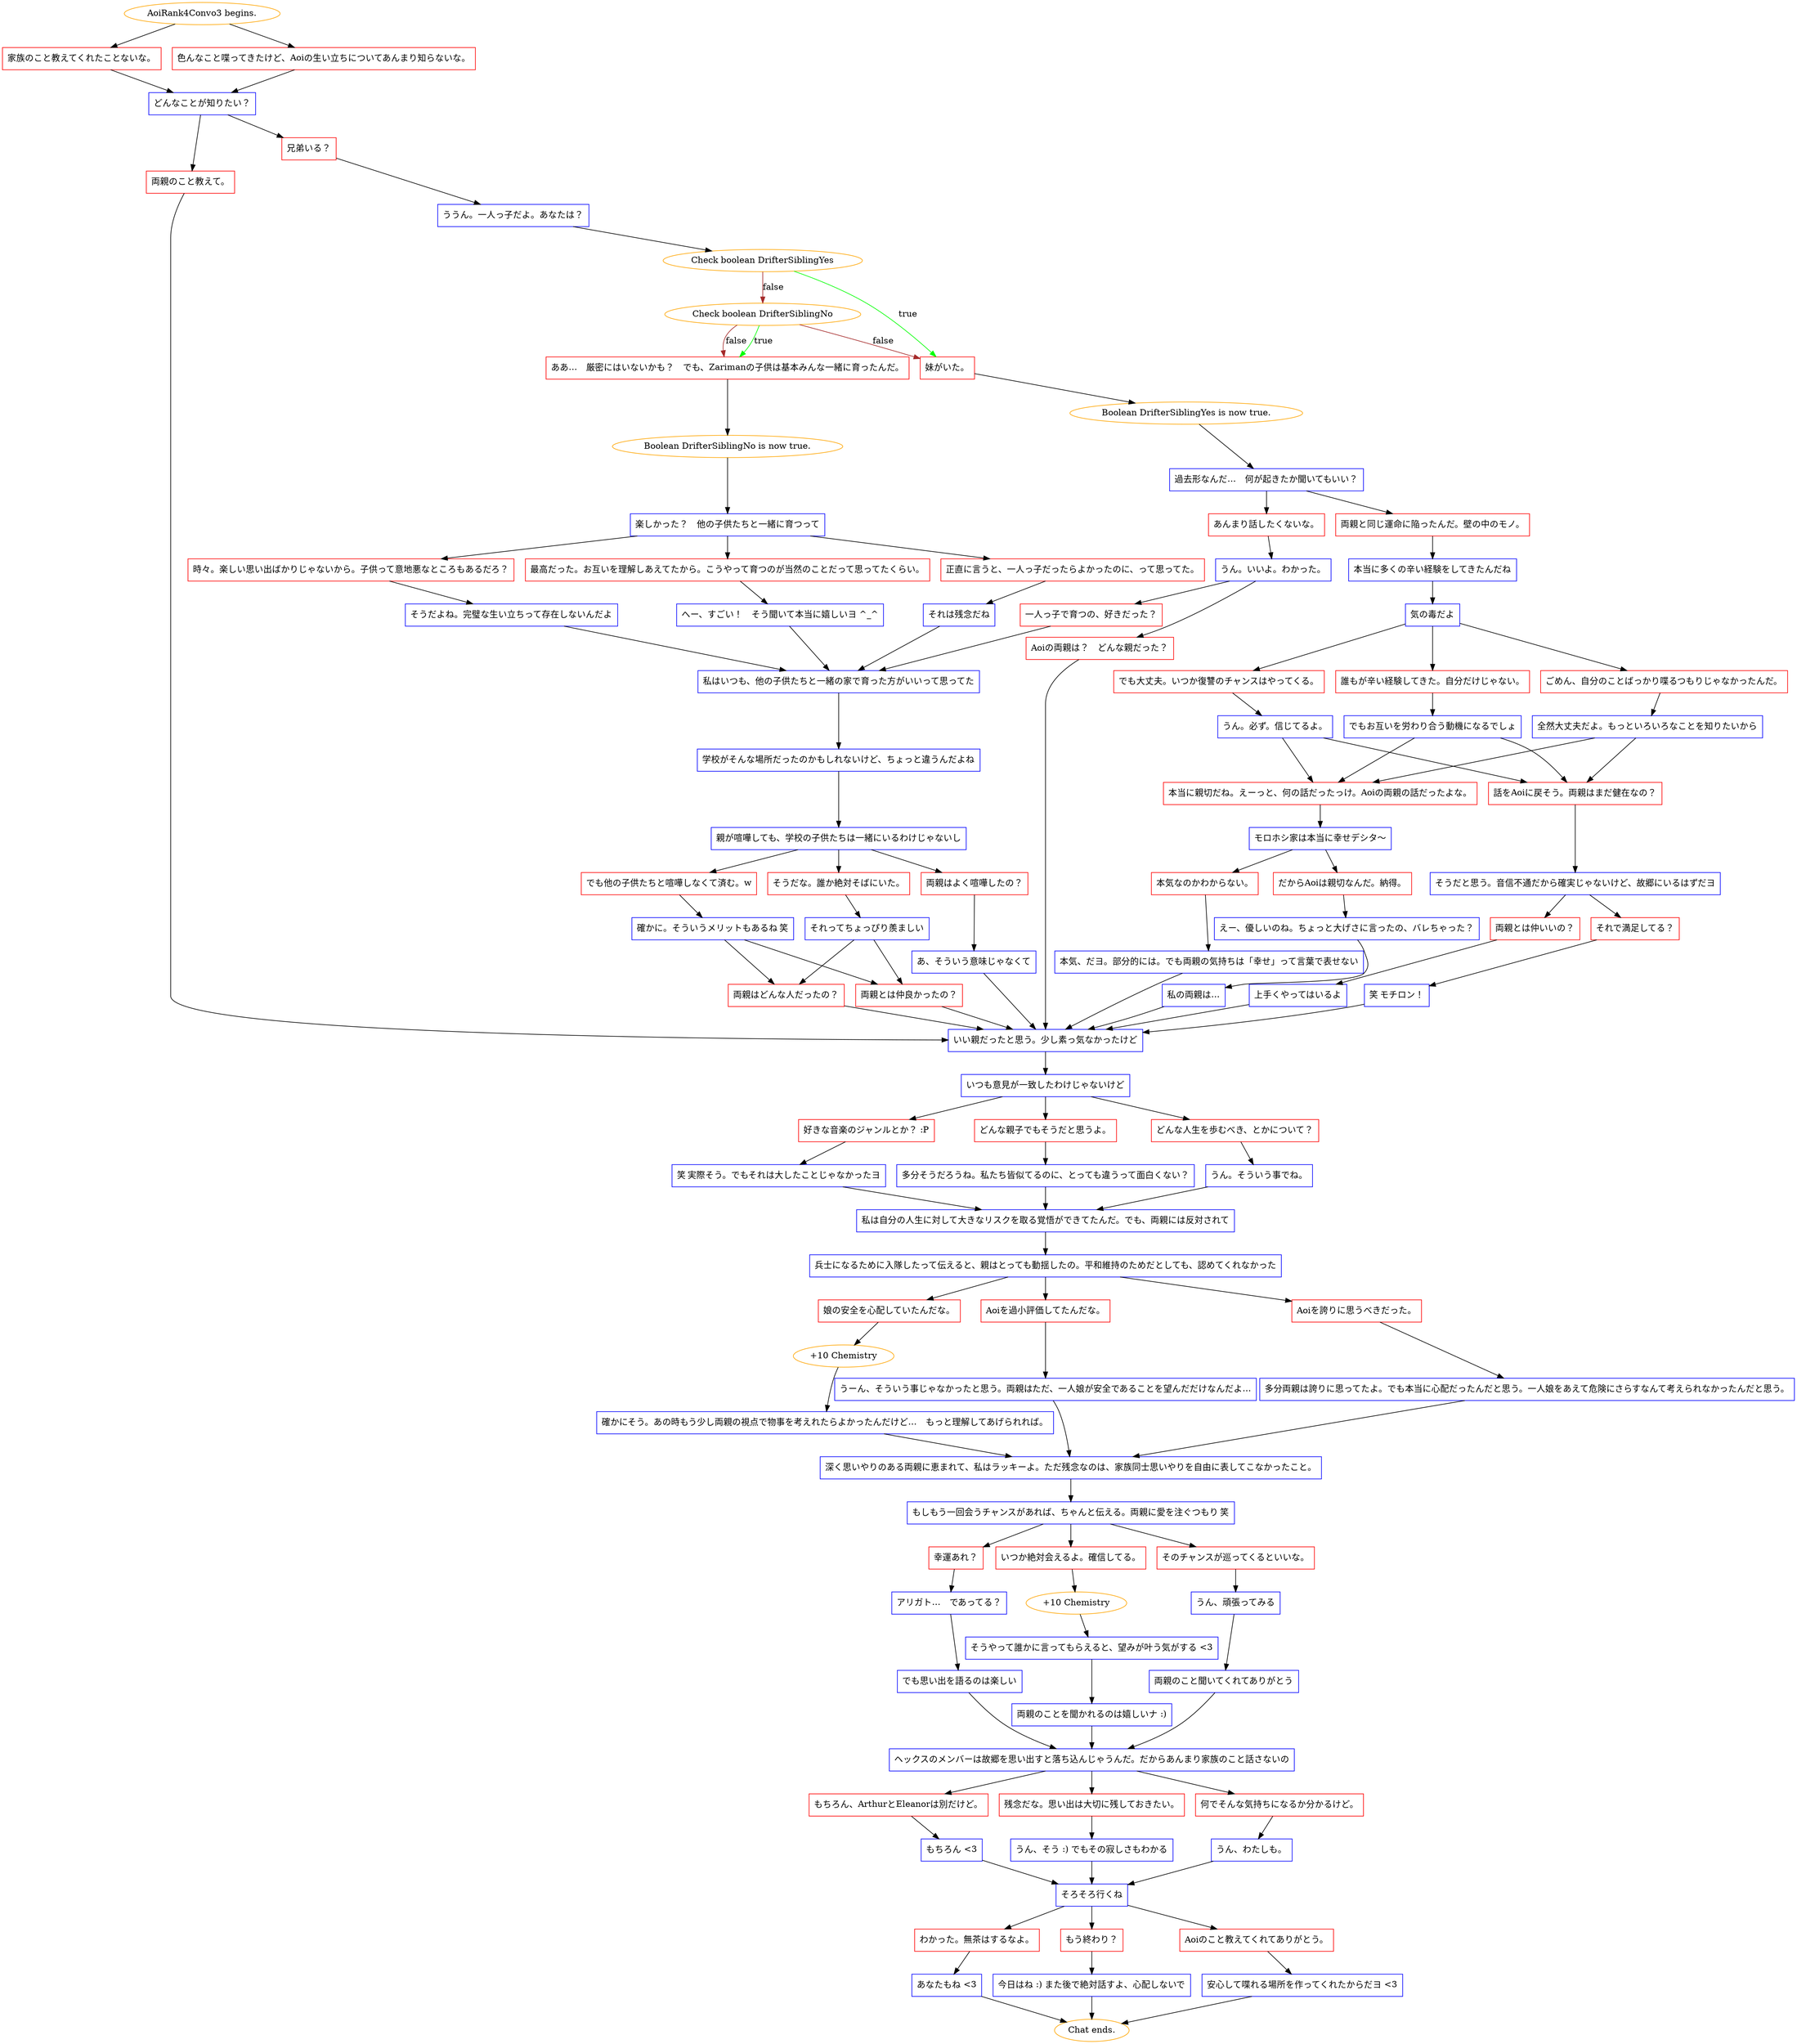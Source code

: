digraph {
	"AoiRank4Convo3 begins." [color=orange];
		"AoiRank4Convo3 begins." -> j2510248577;
		"AoiRank4Convo3 begins." -> j2283573902;
	j2510248577 [label="家族のこと教えてくれたことないな。",shape=box,color=red];
		j2510248577 -> j112322168;
	j2283573902 [label="色んなこと喋ってきたけど、Aoiの生い立ちについてあんまり知らないな。",shape=box,color=red];
		j2283573902 -> j112322168;
	j112322168 [label="どんなことが知りたい？",shape=box,color=blue];
		j112322168 -> j1535568505;
		j112322168 -> j590563651;
	j1535568505 [label="両親のこと教えて。",shape=box,color=red];
		j1535568505 -> j454121493;
	j590563651 [label="兄弟いる？",shape=box,color=red];
		j590563651 -> j1308339739;
	j454121493 [label="いい親だったと思う。少し素っ気なかったけど",shape=box,color=blue];
		j454121493 -> j3809488469;
	j1308339739 [label="ううん。一人っ子だよ。あなたは？",shape=box,color=blue];
		j1308339739 -> j1687579898;
	j3809488469 [label="いつも意見が一致したわけじゃないけど",shape=box,color=blue];
		j3809488469 -> j3824777658;
		j3809488469 -> j1306571690;
		j3809488469 -> j2654365283;
	j1687579898 [label="Check boolean DrifterSiblingYes",color=orange];
		j1687579898 -> j2377782159 [label=true,color=green];
		j1687579898 -> j2219238961 [label=false,color=brown];
	j3824777658 [label="好きな音楽のジャンルとか？ :P",shape=box,color=red];
		j3824777658 -> j2449207916;
	j1306571690 [label="どんな親子でもそうだと思うよ。",shape=box,color=red];
		j1306571690 -> j2226985901;
	j2654365283 [label="どんな人生を歩むべき、とかについて？",shape=box,color=red];
		j2654365283 -> j2254449200;
	j2377782159 [label="妹がいた。",shape=box,color=red];
		j2377782159 -> j1496960526;
	j2219238961 [label="Check boolean DrifterSiblingNo",color=orange];
		j2219238961 -> j3958627539 [label=true,color=green];
		j2219238961 -> j2377782159 [label=false,color=brown];
		j2219238961 -> j3958627539 [label=false,color=brown];
	j2449207916 [label="笑 実際そう。でもそれは大したことじゃなかったヨ",shape=box,color=blue];
		j2449207916 -> j638115682;
	j2226985901 [label="多分そうだろうね。私たち皆似てるのに、とっても違うって面白くない？",shape=box,color=blue];
		j2226985901 -> j638115682;
	j2254449200 [label="うん。そういう事でね。",shape=box,color=blue];
		j2254449200 -> j638115682;
	j1496960526 [label="Boolean DrifterSiblingYes is now true.",color=orange];
		j1496960526 -> j2166301748;
	j3958627539 [label="ああ…　厳密にはいないかも？　でも、Zarimanの子供は基本みんな一緒に育ったんだ。",shape=box,color=red];
		j3958627539 -> j2250173267;
	j638115682 [label="私は自分の人生に対して大きなリスクを取る覚悟ができてたんだ。でも、両親には反対されて",shape=box,color=blue];
		j638115682 -> j4048234260;
	j2166301748 [label="過去形なんだ…　何が起きたか聞いてもいい？",shape=box,color=blue];
		j2166301748 -> j158656961;
		j2166301748 -> j226098126;
	j2250173267 [label="Boolean DrifterSiblingNo is now true.",color=orange];
		j2250173267 -> j1174328658;
	j4048234260 [label="兵士になるために入隊したって伝えると、親はとっても動揺したの。平和維持のためだとしても、認めてくれなかった",shape=box,color=blue];
		j4048234260 -> j2525393853;
		j4048234260 -> j490099347;
		j4048234260 -> j3798033357;
	j158656961 [label="両親と同じ運命に陥ったんだ。壁の中のモノ。",shape=box,color=red];
		j158656961 -> j2443794136;
	j226098126 [label="あんまり話したくないな。",shape=box,color=red];
		j226098126 -> j2682484923;
	j1174328658 [label="楽しかった？　他の子供たちと一緒に育つって",shape=box,color=blue];
		j1174328658 -> j2085141054;
		j1174328658 -> j1533837015;
		j1174328658 -> j2653804608;
	j2525393853 [label="娘の安全を心配していたんだな。",shape=box,color=red];
		j2525393853 -> j2293701256;
	j490099347 [label="Aoiを過小評価してたんだな。",shape=box,color=red];
		j490099347 -> j553630196;
	j3798033357 [label="Aoiを誇りに思うべきだった。",shape=box,color=red];
		j3798033357 -> j2926778584;
	j2443794136 [label="本当に多くの辛い経験をしてきたんだね",shape=box,color=blue];
		j2443794136 -> j4074130906;
	j2682484923 [label="うん。いいよ。わかった。",shape=box,color=blue];
		j2682484923 -> j1452217444;
		j2682484923 -> j2579514946;
	j2085141054 [label="時々。楽しい思い出ばかりじゃないから。子供って意地悪なところもあるだろ？",shape=box,color=red];
		j2085141054 -> j4060986120;
	j1533837015 [label="最高だった。お互いを理解しあえてたから。こうやって育つのが当然のことだって思ってたくらい。",shape=box,color=red];
		j1533837015 -> j3713023538;
	j2653804608 [label="正直に言うと、一人っ子だったらよかったのに、って思ってた。",shape=box,color=red];
		j2653804608 -> j22695976;
	j2293701256 [label="+10 Chemistry",color=orange];
		j2293701256 -> j2989832998;
	j553630196 [label="うーん、そういう事じゃなかったと思う。両親はただ、一人娘が安全であることを望んだだけなんだよ…",shape=box,color=blue];
		j553630196 -> j345383751;
	j2926778584 [label="多分両親は誇りに思ってたよ。でも本当に心配だったんだと思う。一人娘をあえて危険にさらすなんて考えられなかったんだと思う。",shape=box,color=blue];
		j2926778584 -> j345383751;
	j4074130906 [label="気の毒だよ",shape=box,color=blue];
		j4074130906 -> j3957829075;
		j4074130906 -> j122742010;
		j4074130906 -> j2622067580;
	j1452217444 [label="一人っ子で育つの、好きだった？",shape=box,color=red];
		j1452217444 -> j568336073;
	j2579514946 [label="Aoiの両親は？　どんな親だった？",shape=box,color=red];
		j2579514946 -> j454121493;
	j4060986120 [label="そうだよね。完璧な生い立ちって存在しないんだよ",shape=box,color=blue];
		j4060986120 -> j568336073;
	j3713023538 [label="へー、すごい！　そう聞いて本当に嬉しいヨ ^_^",shape=box,color=blue];
		j3713023538 -> j568336073;
	j22695976 [label="それは残念だね",shape=box,color=blue];
		j22695976 -> j568336073;
	j2989832998 [label="確かにそう。あの時もう少し両親の視点で物事を考えれたらよかったんだけど…　もっと理解してあげられれば。",shape=box,color=blue];
		j2989832998 -> j345383751;
	j345383751 [label="深く思いやりのある両親に恵まれて、私はラッキーよ。ただ残念なのは、家族同士思いやりを自由に表してこなかったこと。",shape=box,color=blue];
		j345383751 -> j778572586;
	j3957829075 [label="ごめん、自分のことばっかり喋るつもりじゃなかったんだ。",shape=box,color=red];
		j3957829075 -> j1922578284;
	j122742010 [label="でも大丈夫。いつか復讐のチャンスはやってくる。",shape=box,color=red];
		j122742010 -> j4228293395;
	j2622067580 [label="誰もが辛い経験してきた。自分だけじゃない。",shape=box,color=red];
		j2622067580 -> j1974593287;
	j568336073 [label="私はいつも、他の子供たちと一緒の家で育った方がいいって思ってた",shape=box,color=blue];
		j568336073 -> j1806479668;
	j778572586 [label="もしもう一回会うチャンスがあれば、ちゃんと伝える。両親に愛を注ぐつもり 笑",shape=box,color=blue];
		j778572586 -> j1061452443;
		j778572586 -> j122191079;
		j778572586 -> j1350644708;
	j1922578284 [label="全然大丈夫だよ。もっといろいろなことを知りたいから",shape=box,color=blue];
		j1922578284 -> j124087994;
		j1922578284 -> j2950159527;
	j4228293395 [label="うん。必ず。信じてるよ。",shape=box,color=blue];
		j4228293395 -> j124087994;
		j4228293395 -> j2950159527;
	j1974593287 [label="でもお互いを労わり合う動機になるでしょ",shape=box,color=blue];
		j1974593287 -> j124087994;
		j1974593287 -> j2950159527;
	j1806479668 [label="学校がそんな場所だったのかもしれないけど、ちょっと違うんだよね",shape=box,color=blue];
		j1806479668 -> j3298087711;
	j1061452443 [label="幸運あれ？",shape=box,color=red];
		j1061452443 -> j1086519125;
	j122191079 [label="いつか絶対会えるよ。確信してる。",shape=box,color=red];
		j122191079 -> j2184519799;
	j1350644708 [label="そのチャンスが巡ってくるといいな。",shape=box,color=red];
		j1350644708 -> j2244701003;
	j124087994 [label="話をAoiに戻そう。両親はまだ健在なの？",shape=box,color=red];
		j124087994 -> j2584572012;
	j2950159527 [label="本当に親切だね。えーっと、何の話だったっけ。Aoiの両親の話だったよな。",shape=box,color=red];
		j2950159527 -> j728877085;
	j3298087711 [label="親が喧嘩しても、学校の子供たちは一緒にいるわけじゃないし",shape=box,color=blue];
		j3298087711 -> j2180349393;
		j3298087711 -> j3370425720;
		j3298087711 -> j669589582;
	j1086519125 [label="アリガト…　であってる？",shape=box,color=blue];
		j1086519125 -> j3358202814;
	j2184519799 [label="+10 Chemistry",color=orange];
		j2184519799 -> j4162381253;
	j2244701003 [label="うん、頑張ってみる",shape=box,color=blue];
		j2244701003 -> j3148624899;
	j2584572012 [label="そうだと思う。音信不通だから確実じゃないけど、故郷にいるはずだヨ",shape=box,color=blue];
		j2584572012 -> j1933199800;
		j2584572012 -> j3651817712;
	j728877085 [label="モロホシ家は本当に幸せデシタ～",shape=box,color=blue];
		j728877085 -> j1566437884;
		j728877085 -> j3026155944;
	j2180349393 [label="でも他の子供たちと喧嘩しなくて済む。w",shape=box,color=red];
		j2180349393 -> j1924250882;
	j3370425720 [label="両親はよく喧嘩したの？",shape=box,color=red];
		j3370425720 -> j3384894463;
	j669589582 [label="そうだな。誰か絶対そばにいた。",shape=box,color=red];
		j669589582 -> j1897046489;
	j3358202814 [label="でも思い出を語るのは楽しい",shape=box,color=blue];
		j3358202814 -> j730377315;
	j4162381253 [label="そうやって誰かに言ってもらえると、望みが叶う気がする <3",shape=box,color=blue];
		j4162381253 -> j3962674772;
	j3148624899 [label="両親のこと聞いてくれてありがとう",shape=box,color=blue];
		j3148624899 -> j730377315;
	j1933199800 [label="それで満足してる？",shape=box,color=red];
		j1933199800 -> j837801788;
	j3651817712 [label="両親とは仲いいの？",shape=box,color=red];
		j3651817712 -> j599767832;
	j1566437884 [label="本気なのかわからない。",shape=box,color=red];
		j1566437884 -> j1969285079;
	j3026155944 [label="だからAoiは親切なんだ。納得。",shape=box,color=red];
		j3026155944 -> j1460805608;
	j1924250882 [label="確かに。そういうメリットもあるね 笑",shape=box,color=blue];
		j1924250882 -> j3031220996;
		j1924250882 -> j1668314663;
	j3384894463 [label="あ、そういう意味じゃなくて",shape=box,color=blue];
		j3384894463 -> j454121493;
	j1897046489 [label="それってちょっぴり羨ましい",shape=box,color=blue];
		j1897046489 -> j1668314663;
		j1897046489 -> j3031220996;
	j730377315 [label="ヘックスのメンバーは故郷を思い出すと落ち込んじゃうんだ。だからあんまり家族のこと話さないの",shape=box,color=blue];
		j730377315 -> j1090486082;
		j730377315 -> j1422733236;
		j730377315 -> j1887869490;
	j3962674772 [label="両親のことを聞かれるのは嬉しいナ :)",shape=box,color=blue];
		j3962674772 -> j730377315;
	j837801788 [label="笑 モチロン！",shape=box,color=blue];
		j837801788 -> j454121493;
	j599767832 [label="上手くやってはいるよ",shape=box,color=blue];
		j599767832 -> j454121493;
	j1969285079 [label="本気、だヨ。部分的には。でも両親の気持ちは「幸せ」って言葉で表せない",shape=box,color=blue];
		j1969285079 -> j454121493;
	j1460805608 [label="えー、優しいのね。ちょっと大げさに言ったの、バレちゃった？",shape=box,color=blue];
		j1460805608 -> j937590574;
	j3031220996 [label="両親とは仲良かったの？",shape=box,color=red];
		j3031220996 -> j454121493;
	j1668314663 [label="両親はどんな人だったの？",shape=box,color=red];
		j1668314663 -> j454121493;
	j1090486082 [label="もちろん、ArthurとEleanorは別だけど。",shape=box,color=red];
		j1090486082 -> j1324063137;
	j1422733236 [label="残念だな。思い出は大切に残しておきたい。",shape=box,color=red];
		j1422733236 -> j1103976922;
	j1887869490 [label="何でそんな気持ちになるか分かるけど。",shape=box,color=red];
		j1887869490 -> j2054242344;
	j937590574 [label="私の両親は…",shape=box,color=blue];
		j937590574 -> j454121493;
	j1324063137 [label="もちろん <3",shape=box,color=blue];
		j1324063137 -> j2731921288;
	j1103976922 [label="うん、そう :) でもその寂しさもわかる",shape=box,color=blue];
		j1103976922 -> j2731921288;
	j2054242344 [label="うん、わたしも。",shape=box,color=blue];
		j2054242344 -> j2731921288;
	j2731921288 [label="そろそろ行くね",shape=box,color=blue];
		j2731921288 -> j1253680199;
		j2731921288 -> j3001723107;
		j2731921288 -> j1875953846;
	j1253680199 [label="わかった。無茶はするなよ。",shape=box,color=red];
		j1253680199 -> j2475153749;
	j3001723107 [label="もう終わり？",shape=box,color=red];
		j3001723107 -> j3372185289;
	j1875953846 [label="Aoiのこと教えてくれてありがとう。",shape=box,color=red];
		j1875953846 -> j2108130020;
	j2475153749 [label="あなたもね <3",shape=box,color=blue];
		j2475153749 -> "Chat ends.";
	j3372185289 [label="今日はね :) また後で絶対話すよ、心配しないで",shape=box,color=blue];
		j3372185289 -> "Chat ends.";
	j2108130020 [label="安心して喋れる場所を作ってくれたからだヨ <3",shape=box,color=blue];
		j2108130020 -> "Chat ends.";
	"Chat ends." [color=orange];
}